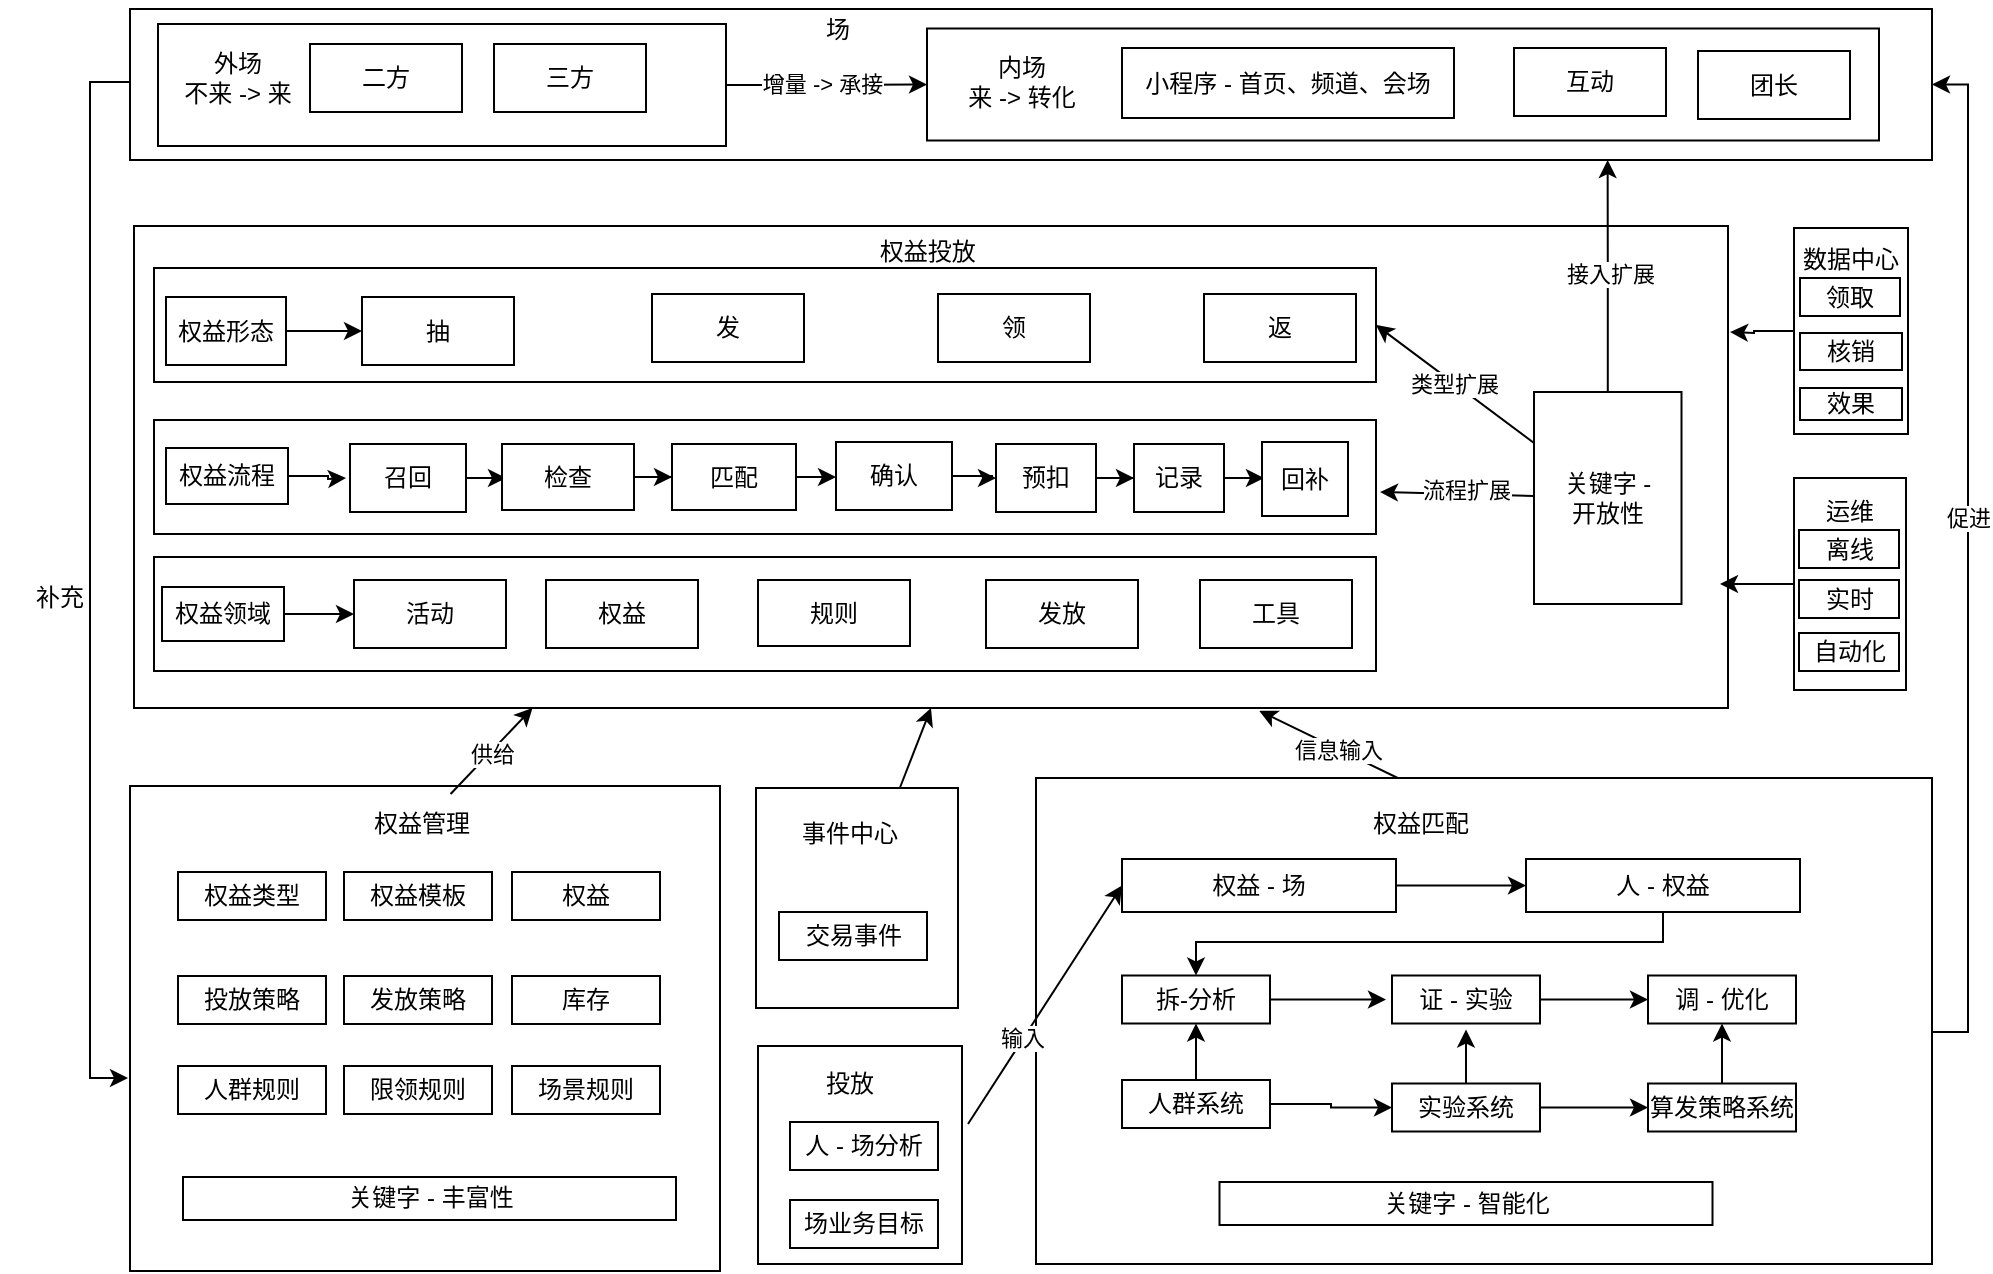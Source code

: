 <mxfile version="21.1.4" type="github">
  <diagram name="第 1 页" id="Gara6Eefkx1G8ZgkLCB0">
    <mxGraphModel dx="1242" dy="713" grid="0" gridSize="10" guides="1" tooltips="1" connect="1" arrows="1" fold="1" page="1" pageScale="1" pageWidth="1169" pageHeight="1654" math="0" shadow="0">
      <root>
        <mxCell id="0" />
        <mxCell id="1" parent="0" />
        <mxCell id="Y0EksiwexTorMI2MB5jG-3" value="权益投放&amp;nbsp;&lt;br&gt;&lt;br&gt;&lt;br&gt;&lt;br&gt;&lt;br&gt;&lt;br&gt;&lt;br&gt;&lt;br&gt;&lt;br&gt;&lt;br&gt;&lt;br&gt;&lt;br&gt;&lt;br&gt;&lt;br&gt;&lt;br&gt;&lt;br&gt;" style="rounded=0;whiteSpace=wrap;html=1;" vertex="1" parent="1">
          <mxGeometry x="137" y="157" width="797" height="241" as="geometry" />
        </mxCell>
        <mxCell id="Y0EksiwexTorMI2MB5jG-69" style="edgeStyle=orthogonalEdgeStyle;rounded=0;orthogonalLoop=1;jettySize=auto;html=1;" edge="1" parent="1" source="Y0EksiwexTorMI2MB5jG-4">
          <mxGeometry relative="1" as="geometry">
            <mxPoint x="134" y="583" as="targetPoint" />
            <Array as="points">
              <mxPoint x="115" y="85" />
              <mxPoint x="115" y="583" />
            </Array>
          </mxGeometry>
        </mxCell>
        <mxCell id="Y0EksiwexTorMI2MB5jG-4" value="" style="rounded=0;whiteSpace=wrap;html=1;" vertex="1" parent="1">
          <mxGeometry x="135" y="48.5" width="901" height="75.5" as="geometry" />
        </mxCell>
        <mxCell id="Y0EksiwexTorMI2MB5jG-64" style="edgeStyle=orthogonalEdgeStyle;rounded=0;orthogonalLoop=1;jettySize=auto;html=1;entryX=0;entryY=0.5;entryDx=0;entryDy=0;" edge="1" parent="1" source="Y0EksiwexTorMI2MB5jG-54" target="Y0EksiwexTorMI2MB5jG-60">
          <mxGeometry relative="1" as="geometry" />
        </mxCell>
        <mxCell id="Y0EksiwexTorMI2MB5jG-67" value="增量 -&amp;gt; 承接" style="edgeLabel;html=1;align=center;verticalAlign=middle;resizable=0;points=[];" vertex="1" connectable="0" parent="Y0EksiwexTorMI2MB5jG-64">
          <mxGeometry x="-0.05" y="1" relative="1" as="geometry">
            <mxPoint as="offset" />
          </mxGeometry>
        </mxCell>
        <mxCell id="Y0EksiwexTorMI2MB5jG-54" value="" style="rounded=0;whiteSpace=wrap;html=1;" vertex="1" parent="1">
          <mxGeometry x="149" y="56" width="284" height="61" as="geometry" />
        </mxCell>
        <mxCell id="Y0EksiwexTorMI2MB5jG-56" value="三方" style="rounded=0;whiteSpace=wrap;html=1;" vertex="1" parent="1">
          <mxGeometry x="317" y="66" width="76" height="34" as="geometry" />
        </mxCell>
        <mxCell id="Y0EksiwexTorMI2MB5jG-57" value="二方" style="rounded=0;whiteSpace=wrap;html=1;" vertex="1" parent="1">
          <mxGeometry x="225" y="66" width="76" height="34" as="geometry" />
        </mxCell>
        <mxCell id="Y0EksiwexTorMI2MB5jG-58" value="外场&lt;br&gt;不来 -&amp;gt; 来" style="text;html=1;strokeColor=none;fillColor=none;align=center;verticalAlign=middle;whiteSpace=wrap;rounded=0;" vertex="1" parent="1">
          <mxGeometry x="159" y="68" width="60" height="30" as="geometry" />
        </mxCell>
        <mxCell id="Y0EksiwexTorMI2MB5jG-60" value="" style="rounded=0;whiteSpace=wrap;html=1;" vertex="1" parent="1">
          <mxGeometry x="533.5" y="58.25" width="476" height="56" as="geometry" />
        </mxCell>
        <mxCell id="Y0EksiwexTorMI2MB5jG-46" value="小程序 - 首页、频道、会场" style="rounded=0;whiteSpace=wrap;html=1;" vertex="1" parent="1">
          <mxGeometry x="631" y="68" width="166" height="35" as="geometry" />
        </mxCell>
        <mxCell id="Y0EksiwexTorMI2MB5jG-51" value="团长" style="rounded=0;whiteSpace=wrap;html=1;" vertex="1" parent="1">
          <mxGeometry x="919" y="69.5" width="76" height="34" as="geometry" />
        </mxCell>
        <mxCell id="Y0EksiwexTorMI2MB5jG-62" value="内场&lt;br&gt;来 -&amp;gt; 转化" style="text;html=1;strokeColor=none;fillColor=none;align=center;verticalAlign=middle;whiteSpace=wrap;rounded=0;" vertex="1" parent="1">
          <mxGeometry x="551" y="69.5" width="60" height="30" as="geometry" />
        </mxCell>
        <mxCell id="Y0EksiwexTorMI2MB5jG-71" value="场" style="text;html=1;strokeColor=none;fillColor=none;align=center;verticalAlign=middle;whiteSpace=wrap;rounded=0;" vertex="1" parent="1">
          <mxGeometry x="459" y="44" width="60" height="30" as="geometry" />
        </mxCell>
        <mxCell id="Y0EksiwexTorMI2MB5jG-110" style="rounded=0;orthogonalLoop=1;jettySize=auto;html=1;" edge="1" parent="1" source="Y0EksiwexTorMI2MB5jG-95">
          <mxGeometry relative="1" as="geometry">
            <mxPoint x="760" y="290" as="targetPoint" />
          </mxGeometry>
        </mxCell>
        <mxCell id="Y0EksiwexTorMI2MB5jG-112" value="流程扩展" style="edgeLabel;html=1;align=center;verticalAlign=middle;resizable=0;points=[];" vertex="1" connectable="0" parent="Y0EksiwexTorMI2MB5jG-110">
          <mxGeometry x="-0.117" y="-2" relative="1" as="geometry">
            <mxPoint as="offset" />
          </mxGeometry>
        </mxCell>
        <mxCell id="Y0EksiwexTorMI2MB5jG-111" value="类型扩展" style="rounded=0;orthogonalLoop=1;jettySize=auto;html=1;entryX=1;entryY=0.5;entryDx=0;entryDy=0;" edge="1" parent="1" source="Y0EksiwexTorMI2MB5jG-95" target="Y0EksiwexTorMI2MB5jG-105">
          <mxGeometry relative="1" as="geometry" />
        </mxCell>
        <mxCell id="Y0EksiwexTorMI2MB5jG-196" style="edgeStyle=orthogonalEdgeStyle;rounded=0;orthogonalLoop=1;jettySize=auto;html=1;entryX=0.82;entryY=1;entryDx=0;entryDy=0;entryPerimeter=0;" edge="1" parent="1" source="Y0EksiwexTorMI2MB5jG-95" target="Y0EksiwexTorMI2MB5jG-4">
          <mxGeometry relative="1" as="geometry">
            <mxPoint x="885" y="122" as="targetPoint" />
          </mxGeometry>
        </mxCell>
        <mxCell id="Y0EksiwexTorMI2MB5jG-197" value="接入扩展" style="edgeLabel;html=1;align=center;verticalAlign=middle;resizable=0;points=[];" vertex="1" connectable="0" parent="Y0EksiwexTorMI2MB5jG-196">
          <mxGeometry x="-0.002" y="-1" relative="1" as="geometry">
            <mxPoint y="-1" as="offset" />
          </mxGeometry>
        </mxCell>
        <mxCell id="Y0EksiwexTorMI2MB5jG-95" value="关键字 - &lt;br&gt;开放性" style="rounded=0;whiteSpace=wrap;html=1;" vertex="1" parent="1">
          <mxGeometry x="837" y="240" width="73.75" height="106" as="geometry" />
        </mxCell>
        <mxCell id="Y0EksiwexTorMI2MB5jG-105" value="" style="rounded=0;whiteSpace=wrap;html=1;" vertex="1" parent="1">
          <mxGeometry x="147" y="178" width="611" height="57" as="geometry" />
        </mxCell>
        <mxCell id="Y0EksiwexTorMI2MB5jG-27" value="抽" style="rounded=0;whiteSpace=wrap;html=1;" vertex="1" parent="1">
          <mxGeometry x="251" y="192.5" width="76" height="34" as="geometry" />
        </mxCell>
        <mxCell id="Y0EksiwexTorMI2MB5jG-29" value="发" style="rounded=0;whiteSpace=wrap;html=1;" vertex="1" parent="1">
          <mxGeometry x="396" y="191" width="76" height="34" as="geometry" />
        </mxCell>
        <mxCell id="Y0EksiwexTorMI2MB5jG-30" value="领" style="rounded=0;whiteSpace=wrap;html=1;" vertex="1" parent="1">
          <mxGeometry x="539" y="191" width="76" height="34" as="geometry" />
        </mxCell>
        <mxCell id="Y0EksiwexTorMI2MB5jG-31" value="返" style="rounded=0;whiteSpace=wrap;html=1;" vertex="1" parent="1">
          <mxGeometry x="672" y="191" width="76" height="34" as="geometry" />
        </mxCell>
        <mxCell id="Y0EksiwexTorMI2MB5jG-92" value="" style="edgeStyle=orthogonalEdgeStyle;rounded=0;orthogonalLoop=1;jettySize=auto;html=1;" edge="1" parent="1" source="Y0EksiwexTorMI2MB5jG-73" target="Y0EksiwexTorMI2MB5jG-27">
          <mxGeometry relative="1" as="geometry" />
        </mxCell>
        <mxCell id="Y0EksiwexTorMI2MB5jG-73" value="权益形态" style="rounded=0;whiteSpace=wrap;html=1;" vertex="1" parent="1">
          <mxGeometry x="153" y="192.5" width="60" height="34" as="geometry" />
        </mxCell>
        <mxCell id="Y0EksiwexTorMI2MB5jG-89" style="edgeStyle=orthogonalEdgeStyle;rounded=0;orthogonalLoop=1;jettySize=auto;html=1;exitX=0.5;exitY=1;exitDx=0;exitDy=0;" edge="1" parent="1" source="Y0EksiwexTorMI2MB5jG-27" target="Y0EksiwexTorMI2MB5jG-27">
          <mxGeometry relative="1" as="geometry" />
        </mxCell>
        <mxCell id="Y0EksiwexTorMI2MB5jG-106" value="" style="rounded=0;whiteSpace=wrap;html=1;" vertex="1" parent="1">
          <mxGeometry x="147" y="254" width="611" height="57" as="geometry" />
        </mxCell>
        <mxCell id="Y0EksiwexTorMI2MB5jG-82" value="" style="edgeStyle=orthogonalEdgeStyle;rounded=0;orthogonalLoop=1;jettySize=auto;html=1;" edge="1" parent="1" source="Y0EksiwexTorMI2MB5jG-37" target="Y0EksiwexTorMI2MB5jG-38">
          <mxGeometry relative="1" as="geometry" />
        </mxCell>
        <mxCell id="Y0EksiwexTorMI2MB5jG-37" value="召回" style="rounded=0;whiteSpace=wrap;html=1;" vertex="1" parent="1">
          <mxGeometry x="245" y="266" width="58" height="34" as="geometry" />
        </mxCell>
        <mxCell id="Y0EksiwexTorMI2MB5jG-83" value="" style="edgeStyle=orthogonalEdgeStyle;rounded=0;orthogonalLoop=1;jettySize=auto;html=1;" edge="1" parent="1" source="Y0EksiwexTorMI2MB5jG-38" target="Y0EksiwexTorMI2MB5jG-39">
          <mxGeometry relative="1" as="geometry" />
        </mxCell>
        <mxCell id="Y0EksiwexTorMI2MB5jG-38" value="检查" style="rounded=0;whiteSpace=wrap;html=1;" vertex="1" parent="1">
          <mxGeometry x="321" y="266" width="66" height="33" as="geometry" />
        </mxCell>
        <mxCell id="Y0EksiwexTorMI2MB5jG-84" value="" style="edgeStyle=orthogonalEdgeStyle;rounded=0;orthogonalLoop=1;jettySize=auto;html=1;" edge="1" parent="1" source="Y0EksiwexTorMI2MB5jG-39" target="Y0EksiwexTorMI2MB5jG-40">
          <mxGeometry relative="1" as="geometry" />
        </mxCell>
        <mxCell id="Y0EksiwexTorMI2MB5jG-39" value="匹配" style="rounded=0;whiteSpace=wrap;html=1;" vertex="1" parent="1">
          <mxGeometry x="406" y="266" width="62" height="33" as="geometry" />
        </mxCell>
        <mxCell id="Y0EksiwexTorMI2MB5jG-85" value="" style="edgeStyle=orthogonalEdgeStyle;rounded=0;orthogonalLoop=1;jettySize=auto;html=1;" edge="1" parent="1" source="Y0EksiwexTorMI2MB5jG-40" target="Y0EksiwexTorMI2MB5jG-41">
          <mxGeometry relative="1" as="geometry" />
        </mxCell>
        <mxCell id="Y0EksiwexTorMI2MB5jG-40" value="确认" style="rounded=0;whiteSpace=wrap;html=1;" vertex="1" parent="1">
          <mxGeometry x="488" y="265" width="58" height="34" as="geometry" />
        </mxCell>
        <mxCell id="Y0EksiwexTorMI2MB5jG-86" value="" style="edgeStyle=orthogonalEdgeStyle;rounded=0;orthogonalLoop=1;jettySize=auto;html=1;" edge="1" parent="1" source="Y0EksiwexTorMI2MB5jG-41" target="Y0EksiwexTorMI2MB5jG-42">
          <mxGeometry relative="1" as="geometry" />
        </mxCell>
        <mxCell id="Y0EksiwexTorMI2MB5jG-41" value="预扣" style="rounded=0;whiteSpace=wrap;html=1;" vertex="1" parent="1">
          <mxGeometry x="568" y="266" width="50" height="34" as="geometry" />
        </mxCell>
        <mxCell id="Y0EksiwexTorMI2MB5jG-87" value="" style="edgeStyle=orthogonalEdgeStyle;rounded=0;orthogonalLoop=1;jettySize=auto;html=1;" edge="1" parent="1" source="Y0EksiwexTorMI2MB5jG-42" target="Y0EksiwexTorMI2MB5jG-43">
          <mxGeometry relative="1" as="geometry" />
        </mxCell>
        <mxCell id="Y0EksiwexTorMI2MB5jG-42" value="记录" style="rounded=0;whiteSpace=wrap;html=1;" vertex="1" parent="1">
          <mxGeometry x="637" y="266" width="45" height="34" as="geometry" />
        </mxCell>
        <mxCell id="Y0EksiwexTorMI2MB5jG-43" value="回补" style="rounded=0;whiteSpace=wrap;html=1;" vertex="1" parent="1">
          <mxGeometry x="701" y="265" width="43" height="37" as="geometry" />
        </mxCell>
        <mxCell id="Y0EksiwexTorMI2MB5jG-70" value="补充" style="text;html=1;strokeColor=none;fillColor=none;align=center;verticalAlign=middle;whiteSpace=wrap;rounded=0;" vertex="1" parent="1">
          <mxGeometry x="70" y="328" width="60" height="30" as="geometry" />
        </mxCell>
        <mxCell id="Y0EksiwexTorMI2MB5jG-108" value="" style="edgeStyle=orthogonalEdgeStyle;rounded=0;orthogonalLoop=1;jettySize=auto;html=1;" edge="1" parent="1" source="Y0EksiwexTorMI2MB5jG-76">
          <mxGeometry relative="1" as="geometry">
            <mxPoint x="243" y="283" as="targetPoint" />
          </mxGeometry>
        </mxCell>
        <mxCell id="Y0EksiwexTorMI2MB5jG-76" value="权益流程" style="rounded=0;whiteSpace=wrap;html=1;" vertex="1" parent="1">
          <mxGeometry x="153" y="268" width="61" height="28" as="geometry" />
        </mxCell>
        <mxCell id="Y0EksiwexTorMI2MB5jG-88" style="edgeStyle=orthogonalEdgeStyle;rounded=0;orthogonalLoop=1;jettySize=auto;html=1;exitX=0.5;exitY=1;exitDx=0;exitDy=0;" edge="1" parent="1">
          <mxGeometry relative="1" as="geometry">
            <mxPoint x="595" y="308" as="sourcePoint" />
            <mxPoint x="595" y="308" as="targetPoint" />
          </mxGeometry>
        </mxCell>
        <mxCell id="Y0EksiwexTorMI2MB5jG-109" value="" style="rounded=0;whiteSpace=wrap;html=1;" vertex="1" parent="1">
          <mxGeometry x="147" y="322.5" width="611" height="57" as="geometry" />
        </mxCell>
        <mxCell id="Y0EksiwexTorMI2MB5jG-32" value="规则" style="rounded=0;whiteSpace=wrap;html=1;" vertex="1" parent="1">
          <mxGeometry x="449" y="334" width="76" height="33" as="geometry" />
        </mxCell>
        <mxCell id="Y0EksiwexTorMI2MB5jG-33" value="发放" style="rounded=0;whiteSpace=wrap;html=1;" vertex="1" parent="1">
          <mxGeometry x="563" y="334" width="76" height="34" as="geometry" />
        </mxCell>
        <mxCell id="Y0EksiwexTorMI2MB5jG-34" value="活动" style="rounded=0;whiteSpace=wrap;html=1;" vertex="1" parent="1">
          <mxGeometry x="247" y="334" width="76" height="34" as="geometry" />
        </mxCell>
        <mxCell id="Y0EksiwexTorMI2MB5jG-35" value="工具" style="rounded=0;whiteSpace=wrap;html=1;" vertex="1" parent="1">
          <mxGeometry x="670" y="334" width="76" height="34" as="geometry" />
        </mxCell>
        <mxCell id="Y0EksiwexTorMI2MB5jG-36" value="权益" style="rounded=0;whiteSpace=wrap;html=1;" vertex="1" parent="1">
          <mxGeometry x="343" y="334" width="76" height="34" as="geometry" />
        </mxCell>
        <mxCell id="Y0EksiwexTorMI2MB5jG-80" value="" style="edgeStyle=orthogonalEdgeStyle;rounded=0;orthogonalLoop=1;jettySize=auto;html=1;" edge="1" parent="1" source="Y0EksiwexTorMI2MB5jG-75" target="Y0EksiwexTorMI2MB5jG-34">
          <mxGeometry relative="1" as="geometry" />
        </mxCell>
        <mxCell id="Y0EksiwexTorMI2MB5jG-75" value="权益领域" style="rounded=0;whiteSpace=wrap;html=1;" vertex="1" parent="1">
          <mxGeometry x="151" y="337.5" width="61" height="27" as="geometry" />
        </mxCell>
        <mxCell id="Y0EksiwexTorMI2MB5jG-142" value="" style="edgeStyle=orthogonalEdgeStyle;rounded=0;orthogonalLoop=1;jettySize=auto;html=1;" edge="1" parent="1" source="Y0EksiwexTorMI2MB5jG-129">
          <mxGeometry relative="1" as="geometry">
            <mxPoint x="935" y="210" as="targetPoint" />
          </mxGeometry>
        </mxCell>
        <mxCell id="Y0EksiwexTorMI2MB5jG-129" value="数据中心&lt;br&gt;&lt;br&gt;&lt;br&gt;&lt;br&gt;&lt;br&gt;&lt;br&gt;" style="rounded=0;whiteSpace=wrap;html=1;" vertex="1" parent="1">
          <mxGeometry x="967" y="158" width="57" height="103" as="geometry" />
        </mxCell>
        <mxCell id="Y0EksiwexTorMI2MB5jG-143" value="" style="edgeStyle=orthogonalEdgeStyle;rounded=0;orthogonalLoop=1;jettySize=auto;html=1;" edge="1" parent="1" source="Y0EksiwexTorMI2MB5jG-131">
          <mxGeometry relative="1" as="geometry">
            <mxPoint x="930" y="336" as="targetPoint" />
          </mxGeometry>
        </mxCell>
        <mxCell id="Y0EksiwexTorMI2MB5jG-131" value="运维&lt;br&gt;&lt;br&gt;&lt;br&gt;&lt;br&gt;&lt;br&gt;&lt;br&gt;" style="rounded=0;whiteSpace=wrap;html=1;" vertex="1" parent="1">
          <mxGeometry x="967" y="283" width="56" height="106" as="geometry" />
        </mxCell>
        <mxCell id="Y0EksiwexTorMI2MB5jG-134" value="领取" style="rounded=0;whiteSpace=wrap;html=1;" vertex="1" parent="1">
          <mxGeometry x="970" y="183" width="50" height="19" as="geometry" />
        </mxCell>
        <mxCell id="Y0EksiwexTorMI2MB5jG-135" value="核销" style="rounded=0;whiteSpace=wrap;html=1;" vertex="1" parent="1">
          <mxGeometry x="970" y="210.5" width="51" height="18.5" as="geometry" />
        </mxCell>
        <mxCell id="Y0EksiwexTorMI2MB5jG-136" value="效果" style="rounded=0;whiteSpace=wrap;html=1;" vertex="1" parent="1">
          <mxGeometry x="970" y="238" width="51" height="16" as="geometry" />
        </mxCell>
        <mxCell id="Y0EksiwexTorMI2MB5jG-138" value="离线" style="rounded=0;whiteSpace=wrap;html=1;" vertex="1" parent="1">
          <mxGeometry x="969.5" y="309" width="50" height="19" as="geometry" />
        </mxCell>
        <mxCell id="Y0EksiwexTorMI2MB5jG-140" value="实时" style="rounded=0;whiteSpace=wrap;html=1;" vertex="1" parent="1">
          <mxGeometry x="969.5" y="334" width="50" height="19" as="geometry" />
        </mxCell>
        <mxCell id="Y0EksiwexTorMI2MB5jG-141" value="自动化" style="rounded=0;whiteSpace=wrap;html=1;" vertex="1" parent="1">
          <mxGeometry x="969.5" y="360.5" width="50" height="19" as="geometry" />
        </mxCell>
        <mxCell id="Y0EksiwexTorMI2MB5jG-146" value="互动" style="rounded=0;whiteSpace=wrap;html=1;" vertex="1" parent="1">
          <mxGeometry x="827" y="68" width="76" height="34" as="geometry" />
        </mxCell>
        <mxCell id="Y0EksiwexTorMI2MB5jG-180" value="" style="rounded=0;orthogonalLoop=1;jettySize=auto;html=1;entryX=0.706;entryY=1.006;entryDx=0;entryDy=0;entryPerimeter=0;" edge="1" parent="1" target="Y0EksiwexTorMI2MB5jG-3">
          <mxGeometry relative="1" as="geometry">
            <mxPoint x="773" y="435" as="sourcePoint" />
            <mxPoint x="840" y="400" as="targetPoint" />
          </mxGeometry>
        </mxCell>
        <mxCell id="Y0EksiwexTorMI2MB5jG-181" value="信息输入" style="edgeLabel;html=1;align=center;verticalAlign=middle;resizable=0;points=[];" vertex="1" connectable="0" parent="Y0EksiwexTorMI2MB5jG-180">
          <mxGeometry x="-0.062" relative="1" as="geometry">
            <mxPoint as="offset" />
          </mxGeometry>
        </mxCell>
        <mxCell id="Y0EksiwexTorMI2MB5jG-194" style="edgeStyle=orthogonalEdgeStyle;rounded=0;orthogonalLoop=1;jettySize=auto;html=1;entryX=1;entryY=0.5;entryDx=0;entryDy=0;exitX=1;exitY=0.5;exitDx=0;exitDy=0;" edge="1" parent="1" source="Y0EksiwexTorMI2MB5jG-147" target="Y0EksiwexTorMI2MB5jG-4">
          <mxGeometry relative="1" as="geometry">
            <Array as="points">
              <mxPoint x="1054" y="560" />
              <mxPoint x="1054" y="86" />
            </Array>
          </mxGeometry>
        </mxCell>
        <mxCell id="Y0EksiwexTorMI2MB5jG-195" value="促进" style="edgeLabel;html=1;align=center;verticalAlign=middle;resizable=0;points=[];" vertex="1" connectable="0" parent="Y0EksiwexTorMI2MB5jG-194">
          <mxGeometry x="0.088" relative="1" as="geometry">
            <mxPoint as="offset" />
          </mxGeometry>
        </mxCell>
        <mxCell id="Y0EksiwexTorMI2MB5jG-147" value="" style="rounded=0;whiteSpace=wrap;html=1;" vertex="1" parent="1">
          <mxGeometry x="588" y="433" width="448" height="243" as="geometry" />
        </mxCell>
        <mxCell id="Y0EksiwexTorMI2MB5jG-150" value="" style="rounded=0;whiteSpace=wrap;html=1;" vertex="1" parent="1">
          <mxGeometry x="135" y="437" width="295" height="242.5" as="geometry" />
        </mxCell>
        <mxCell id="Y0EksiwexTorMI2MB5jG-5" value="权益类型" style="rounded=0;whiteSpace=wrap;html=1;" vertex="1" parent="1">
          <mxGeometry x="159" y="480" width="74" height="24" as="geometry" />
        </mxCell>
        <mxCell id="Y0EksiwexTorMI2MB5jG-6" value="权益模板" style="rounded=0;whiteSpace=wrap;html=1;" vertex="1" parent="1">
          <mxGeometry x="242" y="480" width="74" height="24" as="geometry" />
        </mxCell>
        <mxCell id="Y0EksiwexTorMI2MB5jG-8" value="权益" style="rounded=0;whiteSpace=wrap;html=1;" vertex="1" parent="1">
          <mxGeometry x="326" y="480" width="74" height="24" as="geometry" />
        </mxCell>
        <mxCell id="Y0EksiwexTorMI2MB5jG-9" value="投放策略" style="rounded=0;whiteSpace=wrap;html=1;" vertex="1" parent="1">
          <mxGeometry x="159" y="532" width="74" height="24" as="geometry" />
        </mxCell>
        <mxCell id="Y0EksiwexTorMI2MB5jG-10" value="发放策略" style="rounded=0;whiteSpace=wrap;html=1;" vertex="1" parent="1">
          <mxGeometry x="242" y="532" width="74" height="24" as="geometry" />
        </mxCell>
        <mxCell id="Y0EksiwexTorMI2MB5jG-12" value="库存" style="rounded=0;whiteSpace=wrap;html=1;" vertex="1" parent="1">
          <mxGeometry x="326" y="532" width="74" height="24" as="geometry" />
        </mxCell>
        <mxCell id="Y0EksiwexTorMI2MB5jG-14" value="人群规则" style="rounded=0;whiteSpace=wrap;html=1;" vertex="1" parent="1">
          <mxGeometry x="159" y="577" width="74" height="24" as="geometry" />
        </mxCell>
        <mxCell id="Y0EksiwexTorMI2MB5jG-15" value="限领规则" style="rounded=0;whiteSpace=wrap;html=1;" vertex="1" parent="1">
          <mxGeometry x="242" y="577" width="74" height="24" as="geometry" />
        </mxCell>
        <mxCell id="Y0EksiwexTorMI2MB5jG-16" value="场景规则" style="rounded=0;whiteSpace=wrap;html=1;" vertex="1" parent="1">
          <mxGeometry x="326" y="577" width="74" height="24" as="geometry" />
        </mxCell>
        <mxCell id="Y0EksiwexTorMI2MB5jG-155" value="" style="rounded=0;orthogonalLoop=1;jettySize=auto;html=1;entryX=0.25;entryY=1;entryDx=0;entryDy=0;" edge="1" parent="1" source="Y0EksiwexTorMI2MB5jG-151" target="Y0EksiwexTorMI2MB5jG-3">
          <mxGeometry relative="1" as="geometry" />
        </mxCell>
        <mxCell id="Y0EksiwexTorMI2MB5jG-156" value="供给" style="edgeLabel;html=1;align=center;verticalAlign=middle;resizable=0;points=[];" vertex="1" connectable="0" parent="Y0EksiwexTorMI2MB5jG-155">
          <mxGeometry x="-0.036" y="-1" relative="1" as="geometry">
            <mxPoint as="offset" />
          </mxGeometry>
        </mxCell>
        <mxCell id="Y0EksiwexTorMI2MB5jG-151" value="权益管理" style="text;html=1;strokeColor=none;fillColor=none;align=center;verticalAlign=middle;whiteSpace=wrap;rounded=0;" vertex="1" parent="1">
          <mxGeometry x="251" y="441" width="60" height="30" as="geometry" />
        </mxCell>
        <mxCell id="Y0EksiwexTorMI2MB5jG-153" value="关键字 - 丰富性" style="rounded=0;whiteSpace=wrap;html=1;" vertex="1" parent="1">
          <mxGeometry x="161.5" y="632.5" width="246.5" height="21.5" as="geometry" />
        </mxCell>
        <mxCell id="Y0EksiwexTorMI2MB5jG-198" style="rounded=0;orthogonalLoop=1;jettySize=auto;html=1;entryX=0.5;entryY=1;entryDx=0;entryDy=0;" edge="1" parent="1" source="Y0EksiwexTorMI2MB5jG-158" target="Y0EksiwexTorMI2MB5jG-3">
          <mxGeometry relative="1" as="geometry" />
        </mxCell>
        <mxCell id="Y0EksiwexTorMI2MB5jG-158" value="" style="rounded=0;whiteSpace=wrap;html=1;" vertex="1" parent="1">
          <mxGeometry x="448" y="438" width="101" height="110" as="geometry" />
        </mxCell>
        <mxCell id="Y0EksiwexTorMI2MB5jG-160" value="事件中心" style="text;html=1;strokeColor=none;fillColor=none;align=center;verticalAlign=middle;whiteSpace=wrap;rounded=0;" vertex="1" parent="1">
          <mxGeometry x="465" y="445.5" width="60" height="30" as="geometry" />
        </mxCell>
        <mxCell id="Y0EksiwexTorMI2MB5jG-161" value="交易事件" style="rounded=0;whiteSpace=wrap;html=1;" vertex="1" parent="1">
          <mxGeometry x="459.5" y="500" width="74" height="24" as="geometry" />
        </mxCell>
        <mxCell id="Y0EksiwexTorMI2MB5jG-203" style="rounded=0;orthogonalLoop=1;jettySize=auto;html=1;entryX=0;entryY=0.5;entryDx=0;entryDy=0;" edge="1" parent="1" target="Y0EksiwexTorMI2MB5jG-189">
          <mxGeometry relative="1" as="geometry">
            <mxPoint x="554" y="606" as="sourcePoint" />
          </mxGeometry>
        </mxCell>
        <mxCell id="Y0EksiwexTorMI2MB5jG-204" value="输入" style="edgeLabel;html=1;align=center;verticalAlign=middle;resizable=0;points=[];" vertex="1" connectable="0" parent="Y0EksiwexTorMI2MB5jG-203">
          <mxGeometry x="-0.29" y="1" relative="1" as="geometry">
            <mxPoint as="offset" />
          </mxGeometry>
        </mxCell>
        <mxCell id="Y0EksiwexTorMI2MB5jG-168" value="" style="rounded=0;whiteSpace=wrap;html=1;" vertex="1" parent="1">
          <mxGeometry x="449" y="567" width="102" height="109" as="geometry" />
        </mxCell>
        <mxCell id="Y0EksiwexTorMI2MB5jG-176" value="投放" style="text;html=1;strokeColor=none;fillColor=none;align=center;verticalAlign=middle;whiteSpace=wrap;rounded=0;" vertex="1" parent="1">
          <mxGeometry x="465" y="571" width="60" height="30" as="geometry" />
        </mxCell>
        <mxCell id="Y0EksiwexTorMI2MB5jG-207" style="edgeStyle=orthogonalEdgeStyle;rounded=0;orthogonalLoop=1;jettySize=auto;html=1;entryX=0.5;entryY=0;entryDx=0;entryDy=0;" edge="1" parent="1" source="Y0EksiwexTorMI2MB5jG-188" target="Y0EksiwexTorMI2MB5jG-25">
          <mxGeometry relative="1" as="geometry">
            <Array as="points">
              <mxPoint x="902" y="515" />
              <mxPoint x="668" y="515" />
            </Array>
          </mxGeometry>
        </mxCell>
        <mxCell id="Y0EksiwexTorMI2MB5jG-188" value="人 - 权益" style="rounded=0;whiteSpace=wrap;html=1;" vertex="1" parent="1">
          <mxGeometry x="833" y="473.5" width="137" height="26.5" as="geometry" />
        </mxCell>
        <mxCell id="Y0EksiwexTorMI2MB5jG-167" value="" style="edgeStyle=orthogonalEdgeStyle;rounded=0;orthogonalLoop=1;jettySize=auto;html=1;" edge="1" parent="1" source="Y0EksiwexTorMI2MB5jG-20" target="Y0EksiwexTorMI2MB5jG-21">
          <mxGeometry relative="1" as="geometry" />
        </mxCell>
        <mxCell id="Y0EksiwexTorMI2MB5jG-20" value="证 - 实验" style="rounded=0;whiteSpace=wrap;html=1;" vertex="1" parent="1">
          <mxGeometry x="766" y="531.75" width="74" height="24" as="geometry" />
        </mxCell>
        <mxCell id="Y0EksiwexTorMI2MB5jG-21" value="调 - 优化" style="rounded=0;whiteSpace=wrap;html=1;" vertex="1" parent="1">
          <mxGeometry x="894" y="531.75" width="74" height="24" as="geometry" />
        </mxCell>
        <mxCell id="Y0EksiwexTorMI2MB5jG-169" value="" style="edgeStyle=orthogonalEdgeStyle;rounded=0;orthogonalLoop=1;jettySize=auto;html=1;" edge="1" parent="1" source="Y0EksiwexTorMI2MB5jG-22" target="Y0EksiwexTorMI2MB5jG-23">
          <mxGeometry relative="1" as="geometry" />
        </mxCell>
        <mxCell id="Y0EksiwexTorMI2MB5jG-171" value="" style="edgeStyle=orthogonalEdgeStyle;rounded=0;orthogonalLoop=1;jettySize=auto;html=1;" edge="1" parent="1" source="Y0EksiwexTorMI2MB5jG-22" target="Y0EksiwexTorMI2MB5jG-25">
          <mxGeometry relative="1" as="geometry" />
        </mxCell>
        <mxCell id="Y0EksiwexTorMI2MB5jG-22" value="人群系统" style="rounded=0;whiteSpace=wrap;html=1;" vertex="1" parent="1">
          <mxGeometry x="631" y="584" width="74" height="24" as="geometry" />
        </mxCell>
        <mxCell id="Y0EksiwexTorMI2MB5jG-170" value="" style="edgeStyle=orthogonalEdgeStyle;rounded=0;orthogonalLoop=1;jettySize=auto;html=1;" edge="1" parent="1" source="Y0EksiwexTorMI2MB5jG-23" target="Y0EksiwexTorMI2MB5jG-24">
          <mxGeometry relative="1" as="geometry" />
        </mxCell>
        <mxCell id="Y0EksiwexTorMI2MB5jG-172" value="" style="edgeStyle=orthogonalEdgeStyle;rounded=0;orthogonalLoop=1;jettySize=auto;html=1;" edge="1" parent="1" source="Y0EksiwexTorMI2MB5jG-23">
          <mxGeometry relative="1" as="geometry">
            <mxPoint x="803" y="558.75" as="targetPoint" />
          </mxGeometry>
        </mxCell>
        <mxCell id="Y0EksiwexTorMI2MB5jG-23" value="实验系统" style="rounded=0;whiteSpace=wrap;html=1;" vertex="1" parent="1">
          <mxGeometry x="766" y="585.75" width="74" height="24" as="geometry" />
        </mxCell>
        <mxCell id="Y0EksiwexTorMI2MB5jG-173" value="" style="edgeStyle=orthogonalEdgeStyle;rounded=0;orthogonalLoop=1;jettySize=auto;html=1;" edge="1" parent="1" source="Y0EksiwexTorMI2MB5jG-24" target="Y0EksiwexTorMI2MB5jG-21">
          <mxGeometry relative="1" as="geometry" />
        </mxCell>
        <mxCell id="Y0EksiwexTorMI2MB5jG-24" value="算发策略系统" style="rounded=0;whiteSpace=wrap;html=1;" vertex="1" parent="1">
          <mxGeometry x="894" y="585.75" width="74" height="24" as="geometry" />
        </mxCell>
        <mxCell id="Y0EksiwexTorMI2MB5jG-166" value="" style="edgeStyle=orthogonalEdgeStyle;rounded=0;orthogonalLoop=1;jettySize=auto;html=1;" edge="1" parent="1" source="Y0EksiwexTorMI2MB5jG-25">
          <mxGeometry relative="1" as="geometry">
            <mxPoint x="763" y="543.75" as="targetPoint" />
          </mxGeometry>
        </mxCell>
        <mxCell id="Y0EksiwexTorMI2MB5jG-25" value="拆-分析" style="rounded=0;whiteSpace=wrap;html=1;" vertex="1" parent="1">
          <mxGeometry x="631" y="531.75" width="74" height="24" as="geometry" />
        </mxCell>
        <mxCell id="Y0EksiwexTorMI2MB5jG-162" value="权益匹配" style="text;html=1;strokeColor=none;fillColor=none;align=center;verticalAlign=middle;whiteSpace=wrap;rounded=0;" vertex="1" parent="1">
          <mxGeometry x="731" y="445.5" width="99" height="21" as="geometry" />
        </mxCell>
        <mxCell id="Y0EksiwexTorMI2MB5jG-163" value="关键字 - 智能化" style="rounded=0;whiteSpace=wrap;html=1;" vertex="1" parent="1">
          <mxGeometry x="679.75" y="635" width="246.5" height="21.5" as="geometry" />
        </mxCell>
        <mxCell id="Y0EksiwexTorMI2MB5jG-206" style="edgeStyle=orthogonalEdgeStyle;rounded=0;orthogonalLoop=1;jettySize=auto;html=1;entryX=0;entryY=0.5;entryDx=0;entryDy=0;" edge="1" parent="1" source="Y0EksiwexTorMI2MB5jG-189" target="Y0EksiwexTorMI2MB5jG-188">
          <mxGeometry relative="1" as="geometry" />
        </mxCell>
        <mxCell id="Y0EksiwexTorMI2MB5jG-189" value="权益 - 场" style="rounded=0;whiteSpace=wrap;html=1;" vertex="1" parent="1">
          <mxGeometry x="631" y="473.5" width="137" height="26.5" as="geometry" />
        </mxCell>
        <mxCell id="Y0EksiwexTorMI2MB5jG-199" value="人 - 场分析" style="rounded=0;whiteSpace=wrap;html=1;" vertex="1" parent="1">
          <mxGeometry x="465" y="605" width="74" height="24" as="geometry" />
        </mxCell>
        <mxCell id="Y0EksiwexTorMI2MB5jG-200" value="场业务目标" style="rounded=0;whiteSpace=wrap;html=1;" vertex="1" parent="1">
          <mxGeometry x="465" y="644" width="74" height="24" as="geometry" />
        </mxCell>
      </root>
    </mxGraphModel>
  </diagram>
</mxfile>
